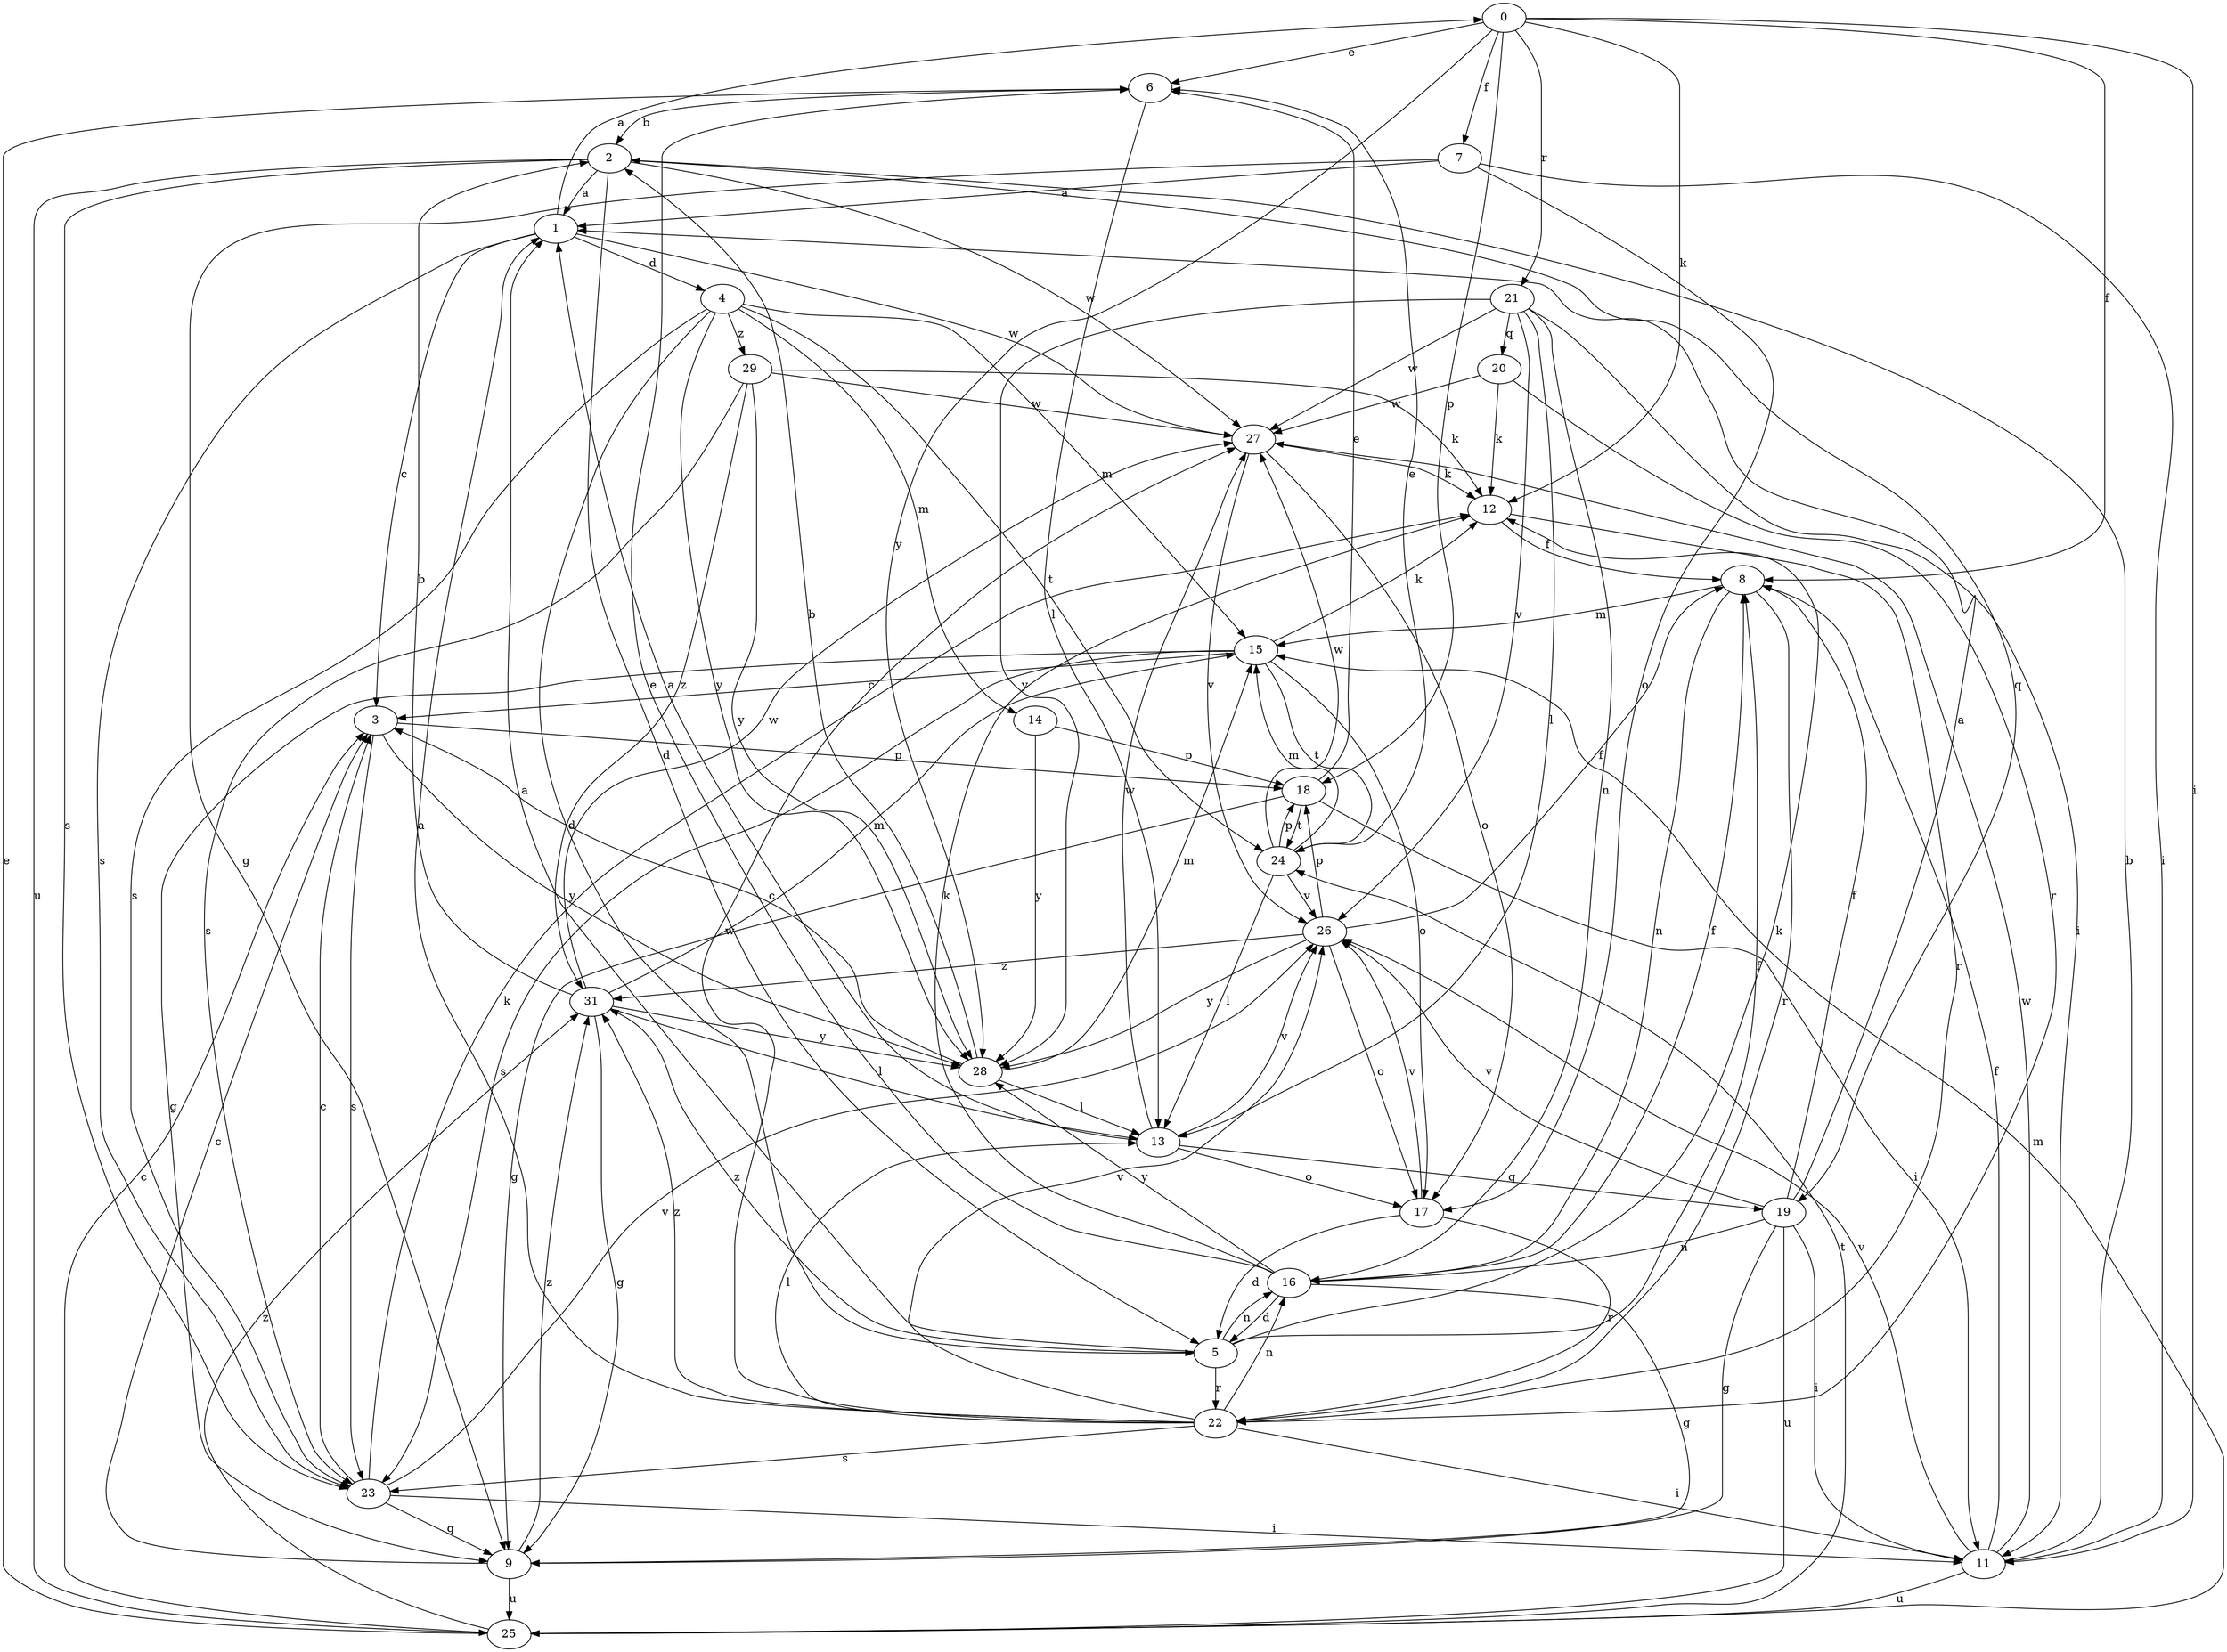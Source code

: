 strict digraph  {
0;
1;
2;
3;
4;
5;
6;
7;
8;
9;
11;
12;
13;
14;
15;
16;
17;
18;
19;
20;
21;
22;
23;
24;
25;
26;
27;
28;
29;
31;
0 -> 6  [label=e];
0 -> 7  [label=f];
0 -> 8  [label=f];
0 -> 11  [label=i];
0 -> 12  [label=k];
0 -> 18  [label=p];
0 -> 21  [label=r];
0 -> 28  [label=y];
1 -> 0  [label=a];
1 -> 3  [label=c];
1 -> 4  [label=d];
1 -> 23  [label=s];
1 -> 27  [label=w];
2 -> 1  [label=a];
2 -> 5  [label=d];
2 -> 19  [label=q];
2 -> 23  [label=s];
2 -> 25  [label=u];
2 -> 27  [label=w];
3 -> 18  [label=p];
3 -> 23  [label=s];
3 -> 28  [label=y];
4 -> 5  [label=d];
4 -> 14  [label=m];
4 -> 15  [label=m];
4 -> 23  [label=s];
4 -> 24  [label=t];
4 -> 28  [label=y];
4 -> 29  [label=z];
5 -> 1  [label=a];
5 -> 8  [label=f];
5 -> 12  [label=k];
5 -> 16  [label=n];
5 -> 22  [label=r];
5 -> 31  [label=z];
6 -> 2  [label=b];
6 -> 13  [label=l];
7 -> 1  [label=a];
7 -> 9  [label=g];
7 -> 11  [label=i];
7 -> 17  [label=o];
8 -> 15  [label=m];
8 -> 16  [label=n];
8 -> 22  [label=r];
9 -> 3  [label=c];
9 -> 25  [label=u];
9 -> 31  [label=z];
11 -> 2  [label=b];
11 -> 8  [label=f];
11 -> 25  [label=u];
11 -> 26  [label=v];
11 -> 27  [label=w];
12 -> 8  [label=f];
12 -> 22  [label=r];
13 -> 1  [label=a];
13 -> 17  [label=o];
13 -> 19  [label=q];
13 -> 26  [label=v];
13 -> 27  [label=w];
14 -> 18  [label=p];
14 -> 28  [label=y];
15 -> 3  [label=c];
15 -> 9  [label=g];
15 -> 12  [label=k];
15 -> 17  [label=o];
15 -> 23  [label=s];
15 -> 24  [label=t];
16 -> 5  [label=d];
16 -> 6  [label=e];
16 -> 8  [label=f];
16 -> 9  [label=g];
16 -> 12  [label=k];
16 -> 28  [label=y];
17 -> 5  [label=d];
17 -> 22  [label=r];
17 -> 26  [label=v];
18 -> 6  [label=e];
18 -> 9  [label=g];
18 -> 11  [label=i];
18 -> 24  [label=t];
19 -> 1  [label=a];
19 -> 8  [label=f];
19 -> 9  [label=g];
19 -> 11  [label=i];
19 -> 16  [label=n];
19 -> 25  [label=u];
19 -> 26  [label=v];
20 -> 12  [label=k];
20 -> 22  [label=r];
20 -> 27  [label=w];
21 -> 11  [label=i];
21 -> 13  [label=l];
21 -> 16  [label=n];
21 -> 20  [label=q];
21 -> 26  [label=v];
21 -> 27  [label=w];
21 -> 28  [label=y];
22 -> 1  [label=a];
22 -> 11  [label=i];
22 -> 13  [label=l];
22 -> 16  [label=n];
22 -> 23  [label=s];
22 -> 26  [label=v];
22 -> 27  [label=w];
22 -> 31  [label=z];
23 -> 3  [label=c];
23 -> 9  [label=g];
23 -> 11  [label=i];
23 -> 12  [label=k];
23 -> 26  [label=v];
24 -> 6  [label=e];
24 -> 13  [label=l];
24 -> 15  [label=m];
24 -> 18  [label=p];
24 -> 26  [label=v];
24 -> 27  [label=w];
25 -> 3  [label=c];
25 -> 6  [label=e];
25 -> 15  [label=m];
25 -> 24  [label=t];
25 -> 31  [label=z];
26 -> 8  [label=f];
26 -> 17  [label=o];
26 -> 18  [label=p];
26 -> 28  [label=y];
26 -> 31  [label=z];
27 -> 12  [label=k];
27 -> 17  [label=o];
27 -> 26  [label=v];
28 -> 2  [label=b];
28 -> 3  [label=c];
28 -> 13  [label=l];
28 -> 15  [label=m];
29 -> 12  [label=k];
29 -> 23  [label=s];
29 -> 27  [label=w];
29 -> 28  [label=y];
29 -> 31  [label=z];
31 -> 2  [label=b];
31 -> 9  [label=g];
31 -> 13  [label=l];
31 -> 15  [label=m];
31 -> 27  [label=w];
31 -> 28  [label=y];
}
